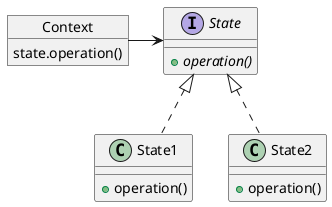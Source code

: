 @startuml

object Context {
    state.operation()
}
Context -> State

Interface State
{
    + {abstract} operation()
}

Class State1
{
    + operation()
}

Class State2
{
    +operation()
}

State <|.. State1
State <|.. State2

@enduml
